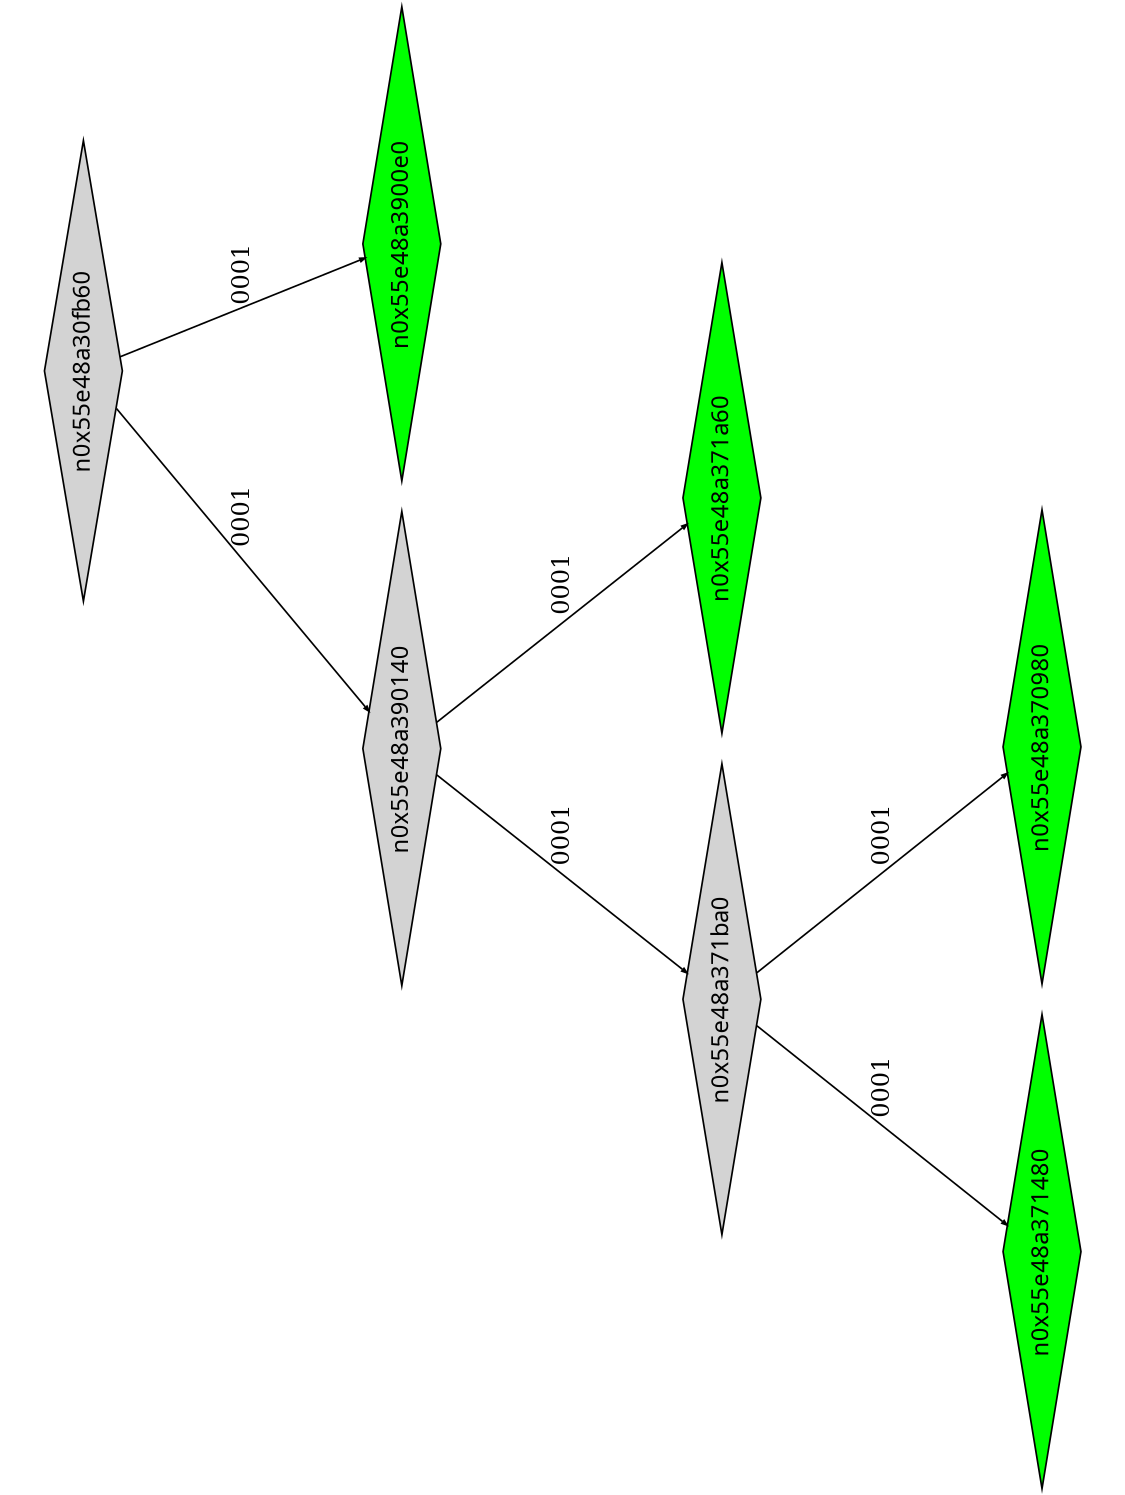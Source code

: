 digraph G {
	size="10,7.5";
	ratio=fill;
	rotate=90;
	center = "true";
	node [style="filled",width=.1,height=.1,fontname="Terminus"]
	edge [arrowsize=.3]
	n0x55e48a30fb60 [shape=diamond];
	n0x55e48a30fb60 -> n0x55e48a390140 [label=0001];
	n0x55e48a30fb60 -> n0x55e48a3900e0 [label=0001];
	n0x55e48a3900e0 [shape=diamond,fillcolor=green];
	n0x55e48a390140 [shape=diamond];
	n0x55e48a390140 -> n0x55e48a371ba0 [label=0001];
	n0x55e48a390140 -> n0x55e48a371a60 [label=0001];
	n0x55e48a371a60 [shape=diamond,fillcolor=green];
	n0x55e48a371ba0 [shape=diamond];
	n0x55e48a371ba0 -> n0x55e48a371480 [label=0001];
	n0x55e48a371ba0 -> n0x55e48a370980 [label=0001];
	n0x55e48a370980 [shape=diamond,fillcolor=green];
	n0x55e48a371480 [shape=diamond,fillcolor=green];
}
